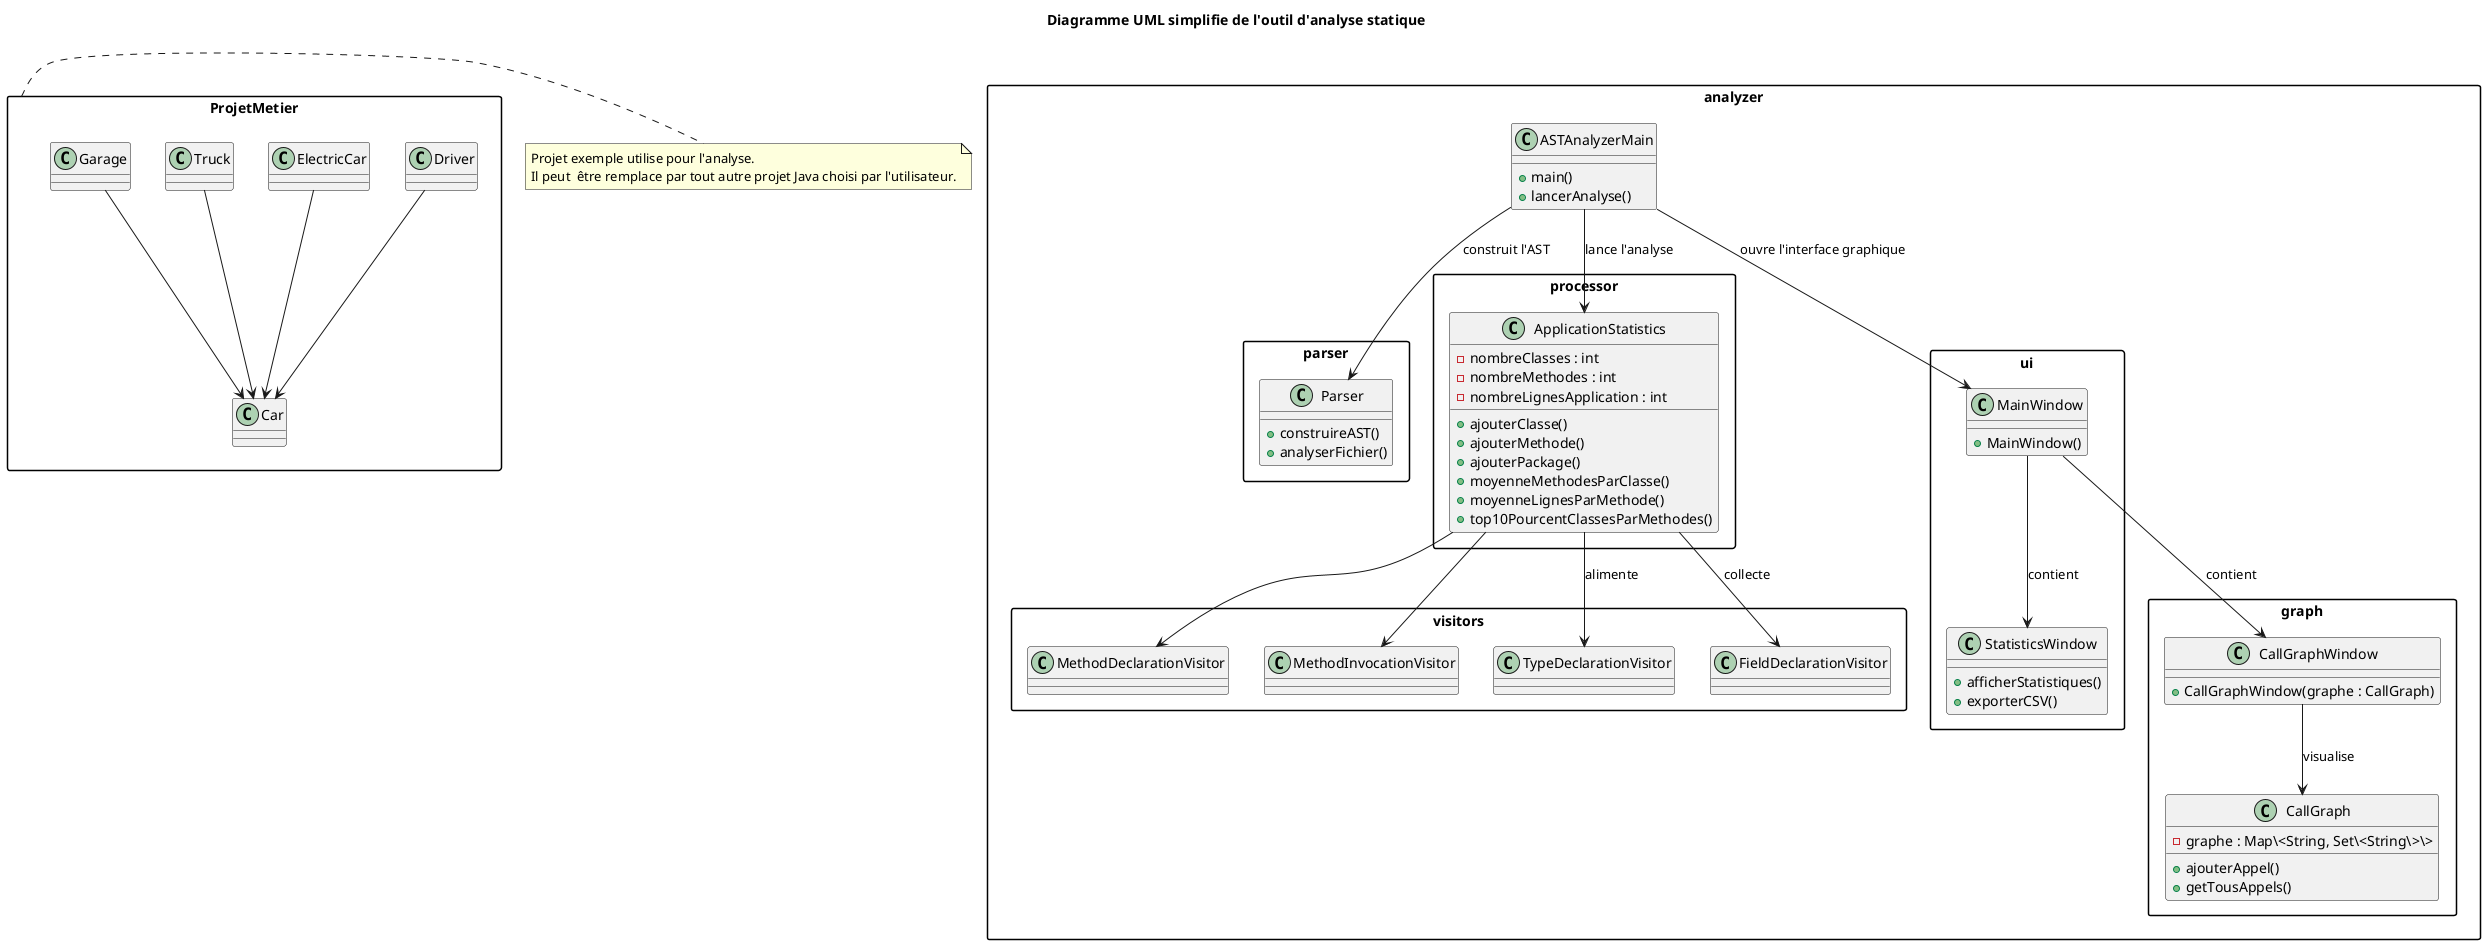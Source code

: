 @startuml
skinparam shadowing false
skinparam packageStyle rectangle
title Diagramme UML simplifie de l'outil d'analyse statique

package "analyzer" {
  class ASTAnalyzerMain {
    + main()
    + lancerAnalyse()
  }

  package "parser" {
    class Parser {
      + construireAST()
      + analyserFichier()
    }
  }

  package "processor" {
    class ApplicationStatistics {
      - nombreClasses : int
      - nombreMethodes : int
      - nombreLignesApplication : int
      + ajouterClasse()
      + ajouterMethode()
      + ajouterPackage()
      + moyenneMethodesParClasse()
      + moyenneLignesParMethode()
      + top10PourcentClassesParMethodes()
    }
  }

  package "visitors" {
    class FieldDeclarationVisitor
    class MethodDeclarationVisitor
    class MethodInvocationVisitor
    class TypeDeclarationVisitor
  }

  package "ui" {
    class MainWindow {
      + MainWindow()
    }
    class StatisticsWindow {
      + afficherStatistiques()
      + exporterCSV()
    }
  }

  package "graph" {
    class CallGraph {
      - graphe : Map\<String, Set\<String\>\>
      + ajouterAppel()
      + getTousAppels()
    }
    class CallGraphWindow {
      + CallGraphWindow(graphe : CallGraph)
    }
  }

  ' Relations
  ASTAnalyzerMain --> Parser : construit l'AST
  ASTAnalyzerMain --> ApplicationStatistics : lance l'analyse
  ASTAnalyzerMain --> MainWindow : ouvre l'interface graphique

  ApplicationStatistics --> FieldDeclarationVisitor : collecte
  ApplicationStatistics --> MethodDeclarationVisitor
  ApplicationStatistics --> MethodInvocationVisitor
  ApplicationStatistics --> TypeDeclarationVisitor : alimente

  MainWindow --> StatisticsWindow : contient
  MainWindow --> CallGraphWindow : contient
  CallGraphWindow --> CallGraph : visualise
}

package "ProjetMetier" {
  class Driver
  class ElectricCar
  class Truck
  class Garage
  class Car

  Driver --> Car
  ElectricCar --> Car
  Truck --> Car
  Garage --> Car
} 

note right of "ProjetMetier"
Projet exemple utilise pour l'analyse.
Il peut  être remplace par tout autre projet Java choisi par l'utilisateur.
end note

@enduml
